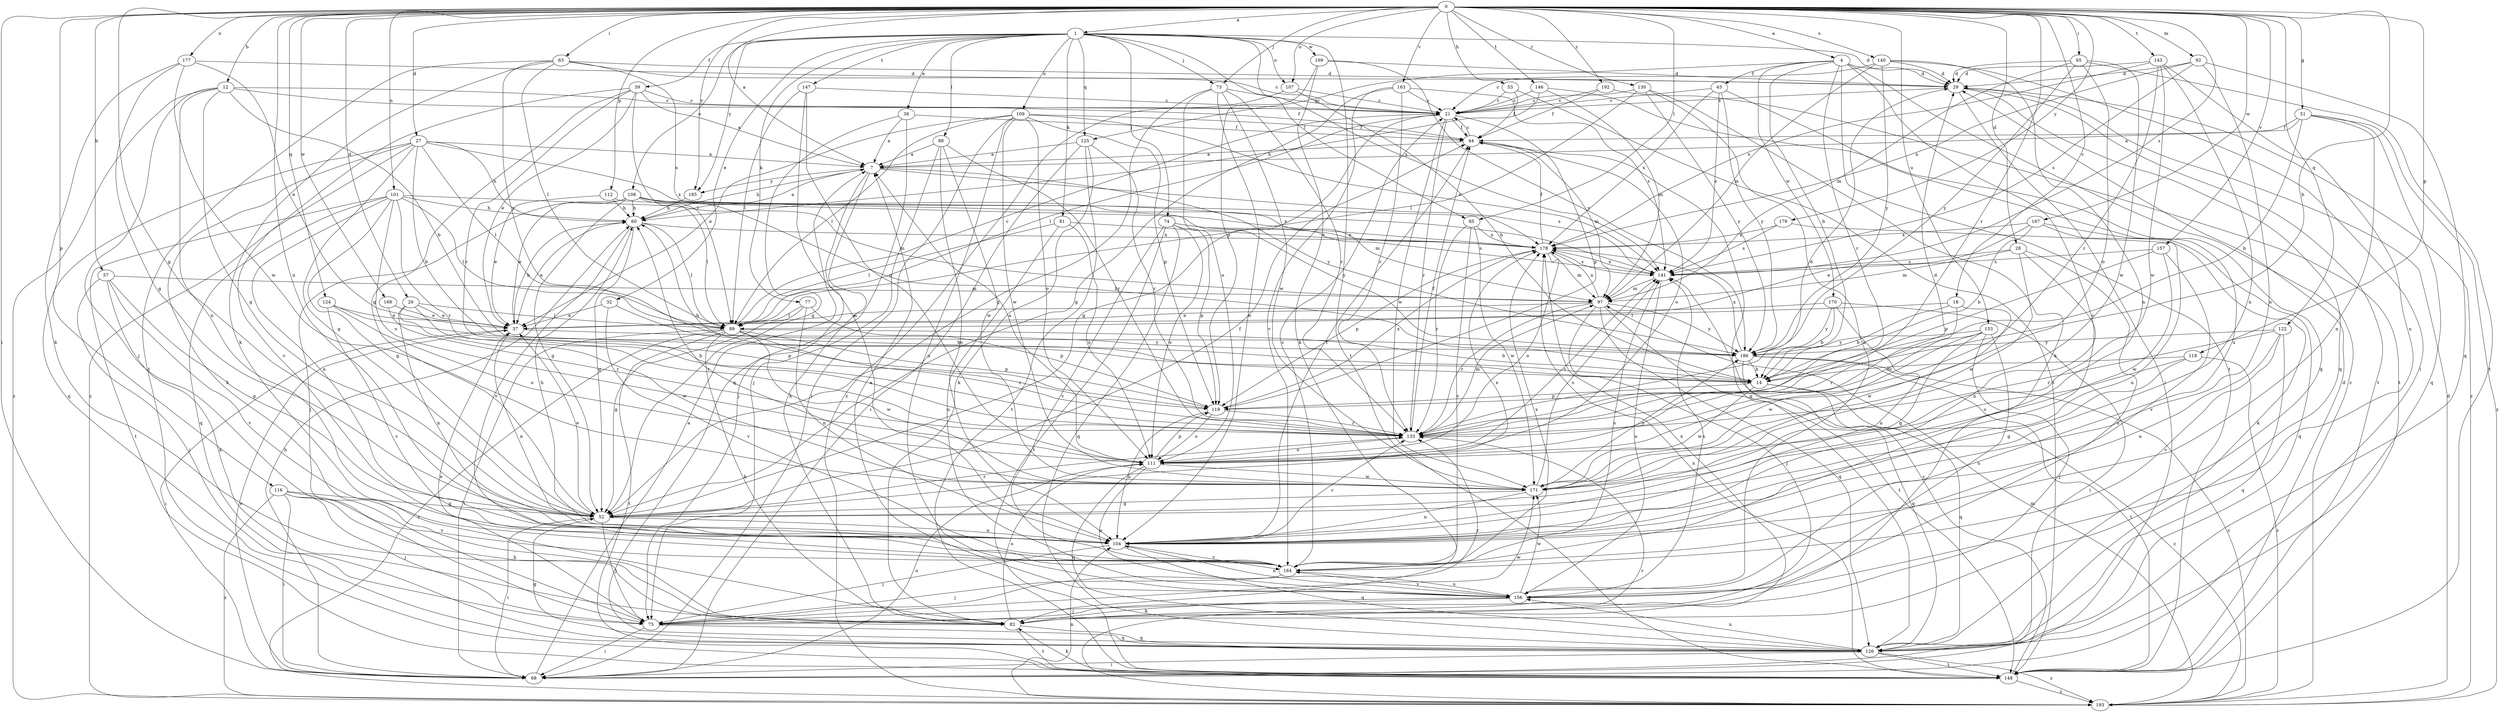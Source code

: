 strict digraph  {
0;
1;
4;
7;
12;
14;
18;
21;
26;
27;
28;
29;
32;
36;
37;
39;
43;
44;
51;
52;
53;
57;
60;
63;
65;
68;
73;
74;
75;
77;
81;
82;
85;
88;
89;
92;
97;
101;
104;
107;
108;
109;
111;
112;
116;
118;
119;
122;
124;
125;
126;
130;
133;
140;
141;
143;
146;
147;
148;
153;
156;
157;
163;
164;
167;
168;
169;
170;
171;
177;
178;
179;
185;
186;
192;
193;
0 -> 1  [label=a];
0 -> 4  [label=a];
0 -> 7  [label=a];
0 -> 12  [label=b];
0 -> 14  [label=b];
0 -> 18  [label=c];
0 -> 26  [label=d];
0 -> 27  [label=d];
0 -> 28  [label=d];
0 -> 51  [label=g];
0 -> 52  [label=g];
0 -> 53  [label=h];
0 -> 57  [label=h];
0 -> 63  [label=i];
0 -> 65  [label=i];
0 -> 68  [label=i];
0 -> 73  [label=j];
0 -> 85  [label=l];
0 -> 92  [label=m];
0 -> 101  [label=n];
0 -> 104  [label=n];
0 -> 107  [label=o];
0 -> 112  [label=p];
0 -> 116  [label=p];
0 -> 118  [label=p];
0 -> 122  [label=q];
0 -> 124  [label=q];
0 -> 130  [label=r];
0 -> 133  [label=r];
0 -> 140  [label=s];
0 -> 141  [label=s];
0 -> 143  [label=t];
0 -> 146  [label=t];
0 -> 153  [label=u];
0 -> 157  [label=v];
0 -> 163  [label=v];
0 -> 167  [label=w];
0 -> 168  [label=w];
0 -> 177  [label=x];
0 -> 179  [label=y];
0 -> 185  [label=y];
0 -> 192  [label=z];
1 -> 29  [label=d];
1 -> 32  [label=e];
1 -> 36  [label=e];
1 -> 39  [label=f];
1 -> 73  [label=j];
1 -> 74  [label=j];
1 -> 77  [label=k];
1 -> 81  [label=k];
1 -> 85  [label=l];
1 -> 88  [label=l];
1 -> 107  [label=o];
1 -> 108  [label=o];
1 -> 109  [label=o];
1 -> 125  [label=q];
1 -> 141  [label=s];
1 -> 147  [label=t];
1 -> 148  [label=t];
1 -> 169  [label=w];
1 -> 185  [label=y];
4 -> 14  [label=b];
4 -> 29  [label=d];
4 -> 43  [label=f];
4 -> 125  [label=q];
4 -> 133  [label=r];
4 -> 148  [label=t];
4 -> 164  [label=v];
4 -> 170  [label=w];
4 -> 193  [label=z];
7 -> 60  [label=h];
7 -> 75  [label=j];
7 -> 82  [label=k];
7 -> 141  [label=s];
7 -> 185  [label=y];
7 -> 186  [label=y];
12 -> 14  [label=b];
12 -> 21  [label=c];
12 -> 44  [label=f];
12 -> 52  [label=g];
12 -> 75  [label=j];
12 -> 104  [label=n];
12 -> 193  [label=z];
14 -> 119  [label=p];
14 -> 126  [label=q];
14 -> 171  [label=w];
14 -> 193  [label=z];
18 -> 14  [label=b];
18 -> 89  [label=l];
18 -> 133  [label=r];
18 -> 171  [label=w];
21 -> 44  [label=f];
21 -> 52  [label=g];
21 -> 89  [label=l];
21 -> 119  [label=p];
21 -> 133  [label=r];
21 -> 171  [label=w];
26 -> 37  [label=e];
26 -> 89  [label=l];
26 -> 104  [label=n];
26 -> 133  [label=r];
26 -> 171  [label=w];
27 -> 7  [label=a];
27 -> 14  [label=b];
27 -> 52  [label=g];
27 -> 60  [label=h];
27 -> 82  [label=k];
27 -> 89  [label=l];
27 -> 126  [label=q];
27 -> 164  [label=v];
27 -> 178  [label=x];
28 -> 97  [label=m];
28 -> 104  [label=n];
28 -> 141  [label=s];
28 -> 156  [label=u];
28 -> 171  [label=w];
29 -> 21  [label=c];
29 -> 68  [label=i];
29 -> 126  [label=q];
29 -> 148  [label=t];
29 -> 193  [label=z];
32 -> 14  [label=b];
32 -> 37  [label=e];
32 -> 164  [label=v];
36 -> 7  [label=a];
36 -> 44  [label=f];
36 -> 52  [label=g];
36 -> 126  [label=q];
37 -> 60  [label=h];
37 -> 68  [label=i];
37 -> 104  [label=n];
37 -> 186  [label=y];
39 -> 7  [label=a];
39 -> 21  [label=c];
39 -> 37  [label=e];
39 -> 52  [label=g];
39 -> 89  [label=l];
39 -> 133  [label=r];
39 -> 193  [label=z];
43 -> 21  [label=c];
43 -> 141  [label=s];
43 -> 156  [label=u];
43 -> 178  [label=x];
43 -> 186  [label=y];
44 -> 7  [label=a];
44 -> 21  [label=c];
44 -> 97  [label=m];
44 -> 111  [label=o];
44 -> 126  [label=q];
51 -> 7  [label=a];
51 -> 14  [label=b];
51 -> 44  [label=f];
51 -> 104  [label=n];
51 -> 126  [label=q];
51 -> 193  [label=z];
52 -> 37  [label=e];
52 -> 44  [label=f];
52 -> 68  [label=i];
52 -> 75  [label=j];
52 -> 104  [label=n];
52 -> 133  [label=r];
52 -> 178  [label=x];
53 -> 21  [label=c];
53 -> 44  [label=f];
53 -> 148  [label=t];
57 -> 52  [label=g];
57 -> 75  [label=j];
57 -> 82  [label=k];
57 -> 97  [label=m];
57 -> 164  [label=v];
60 -> 7  [label=a];
60 -> 37  [label=e];
60 -> 52  [label=g];
60 -> 89  [label=l];
60 -> 164  [label=v];
60 -> 178  [label=x];
63 -> 21  [label=c];
63 -> 29  [label=d];
63 -> 82  [label=k];
63 -> 89  [label=l];
63 -> 141  [label=s];
63 -> 148  [label=t];
63 -> 186  [label=y];
65 -> 29  [label=d];
65 -> 97  [label=m];
65 -> 111  [label=o];
65 -> 148  [label=t];
65 -> 171  [label=w];
65 -> 186  [label=y];
68 -> 7  [label=a];
68 -> 37  [label=e];
68 -> 60  [label=h];
68 -> 111  [label=o];
73 -> 21  [label=c];
73 -> 52  [label=g];
73 -> 104  [label=n];
73 -> 111  [label=o];
73 -> 133  [label=r];
73 -> 171  [label=w];
74 -> 111  [label=o];
74 -> 119  [label=p];
74 -> 126  [label=q];
74 -> 141  [label=s];
74 -> 148  [label=t];
74 -> 164  [label=v];
74 -> 178  [label=x];
75 -> 37  [label=e];
75 -> 68  [label=i];
75 -> 126  [label=q];
75 -> 133  [label=r];
75 -> 171  [label=w];
77 -> 52  [label=g];
77 -> 89  [label=l];
77 -> 104  [label=n];
77 -> 119  [label=p];
81 -> 89  [label=l];
81 -> 111  [label=o];
81 -> 156  [label=u];
81 -> 178  [label=x];
82 -> 111  [label=o];
82 -> 126  [label=q];
82 -> 148  [label=t];
82 -> 178  [label=x];
85 -> 133  [label=r];
85 -> 164  [label=v];
85 -> 171  [label=w];
85 -> 178  [label=x];
88 -> 7  [label=a];
88 -> 75  [label=j];
88 -> 104  [label=n];
88 -> 133  [label=r];
88 -> 171  [label=w];
89 -> 14  [label=b];
89 -> 21  [label=c];
89 -> 68  [label=i];
89 -> 82  [label=k];
89 -> 119  [label=p];
89 -> 133  [label=r];
89 -> 148  [label=t];
89 -> 171  [label=w];
89 -> 193  [label=z];
92 -> 29  [label=d];
92 -> 104  [label=n];
92 -> 126  [label=q];
92 -> 141  [label=s];
92 -> 178  [label=x];
97 -> 37  [label=e];
97 -> 75  [label=j];
97 -> 126  [label=q];
97 -> 133  [label=r];
97 -> 148  [label=t];
97 -> 178  [label=x];
97 -> 186  [label=y];
101 -> 52  [label=g];
101 -> 60  [label=h];
101 -> 89  [label=l];
101 -> 97  [label=m];
101 -> 104  [label=n];
101 -> 111  [label=o];
101 -> 126  [label=q];
101 -> 133  [label=r];
101 -> 148  [label=t];
104 -> 44  [label=f];
104 -> 60  [label=h];
104 -> 75  [label=j];
104 -> 126  [label=q];
104 -> 133  [label=r];
104 -> 164  [label=v];
107 -> 14  [label=b];
107 -> 21  [label=c];
107 -> 193  [label=z];
108 -> 14  [label=b];
108 -> 37  [label=e];
108 -> 52  [label=g];
108 -> 60  [label=h];
108 -> 75  [label=j];
108 -> 89  [label=l];
108 -> 97  [label=m];
108 -> 186  [label=y];
109 -> 37  [label=e];
109 -> 44  [label=f];
109 -> 68  [label=i];
109 -> 89  [label=l];
109 -> 111  [label=o];
109 -> 119  [label=p];
109 -> 141  [label=s];
109 -> 156  [label=u];
109 -> 171  [label=w];
111 -> 7  [label=a];
111 -> 29  [label=d];
111 -> 119  [label=p];
111 -> 126  [label=q];
111 -> 141  [label=s];
111 -> 156  [label=u];
111 -> 171  [label=w];
112 -> 37  [label=e];
112 -> 60  [label=h];
112 -> 178  [label=x];
116 -> 52  [label=g];
116 -> 68  [label=i];
116 -> 75  [label=j];
116 -> 82  [label=k];
116 -> 164  [label=v];
116 -> 193  [label=z];
118 -> 14  [label=b];
118 -> 52  [label=g];
118 -> 111  [label=o];
118 -> 193  [label=z];
119 -> 60  [label=h];
119 -> 104  [label=n];
119 -> 111  [label=o];
119 -> 133  [label=r];
119 -> 178  [label=x];
122 -> 104  [label=n];
122 -> 126  [label=q];
122 -> 133  [label=r];
122 -> 164  [label=v];
122 -> 186  [label=y];
124 -> 37  [label=e];
124 -> 111  [label=o];
124 -> 119  [label=p];
124 -> 164  [label=v];
125 -> 7  [label=a];
125 -> 68  [label=i];
125 -> 82  [label=k];
125 -> 133  [label=r];
125 -> 148  [label=t];
126 -> 52  [label=g];
126 -> 68  [label=i];
126 -> 148  [label=t];
126 -> 156  [label=u];
126 -> 193  [label=z];
130 -> 21  [label=c];
130 -> 82  [label=k];
130 -> 89  [label=l];
130 -> 156  [label=u];
130 -> 186  [label=y];
133 -> 29  [label=d];
133 -> 44  [label=f];
133 -> 97  [label=m];
133 -> 111  [label=o];
140 -> 21  [label=c];
140 -> 29  [label=d];
140 -> 68  [label=i];
140 -> 97  [label=m];
140 -> 104  [label=n];
140 -> 186  [label=y];
141 -> 97  [label=m];
141 -> 156  [label=u];
141 -> 178  [label=x];
143 -> 29  [label=d];
143 -> 104  [label=n];
143 -> 133  [label=r];
143 -> 156  [label=u];
143 -> 171  [label=w];
143 -> 178  [label=x];
146 -> 21  [label=c];
146 -> 60  [label=h];
146 -> 97  [label=m];
146 -> 126  [label=q];
147 -> 21  [label=c];
147 -> 89  [label=l];
147 -> 104  [label=n];
147 -> 111  [label=o];
148 -> 29  [label=d];
148 -> 82  [label=k];
148 -> 141  [label=s];
148 -> 178  [label=x];
148 -> 193  [label=z];
153 -> 52  [label=g];
153 -> 75  [label=j];
153 -> 133  [label=r];
153 -> 156  [label=u];
153 -> 171  [label=w];
153 -> 186  [label=y];
156 -> 7  [label=a];
156 -> 75  [label=j];
156 -> 82  [label=k];
156 -> 104  [label=n];
156 -> 141  [label=s];
156 -> 164  [label=v];
156 -> 171  [label=w];
157 -> 119  [label=p];
157 -> 141  [label=s];
157 -> 164  [label=v];
157 -> 171  [label=w];
163 -> 21  [label=c];
163 -> 52  [label=g];
163 -> 133  [label=r];
163 -> 141  [label=s];
163 -> 164  [label=v];
164 -> 21  [label=c];
164 -> 75  [label=j];
164 -> 141  [label=s];
164 -> 156  [label=u];
164 -> 178  [label=x];
167 -> 14  [label=b];
167 -> 37  [label=e];
167 -> 104  [label=n];
167 -> 126  [label=q];
167 -> 178  [label=x];
168 -> 37  [label=e];
168 -> 133  [label=r];
169 -> 29  [label=d];
169 -> 82  [label=k];
169 -> 119  [label=p];
169 -> 186  [label=y];
170 -> 14  [label=b];
170 -> 37  [label=e];
170 -> 68  [label=i];
170 -> 104  [label=n];
170 -> 186  [label=y];
171 -> 52  [label=g];
171 -> 60  [label=h];
171 -> 104  [label=n];
171 -> 141  [label=s];
171 -> 186  [label=y];
177 -> 29  [label=d];
177 -> 37  [label=e];
177 -> 52  [label=g];
177 -> 82  [label=k];
177 -> 171  [label=w];
178 -> 44  [label=f];
178 -> 97  [label=m];
178 -> 111  [label=o];
178 -> 119  [label=p];
178 -> 141  [label=s];
179 -> 82  [label=k];
179 -> 141  [label=s];
179 -> 178  [label=x];
185 -> 60  [label=h];
186 -> 14  [label=b];
186 -> 126  [label=q];
186 -> 148  [label=t];
186 -> 178  [label=x];
186 -> 193  [label=z];
192 -> 21  [label=c];
192 -> 44  [label=f];
192 -> 148  [label=t];
193 -> 29  [label=d];
193 -> 97  [label=m];
193 -> 104  [label=n];
193 -> 133  [label=r];
}
